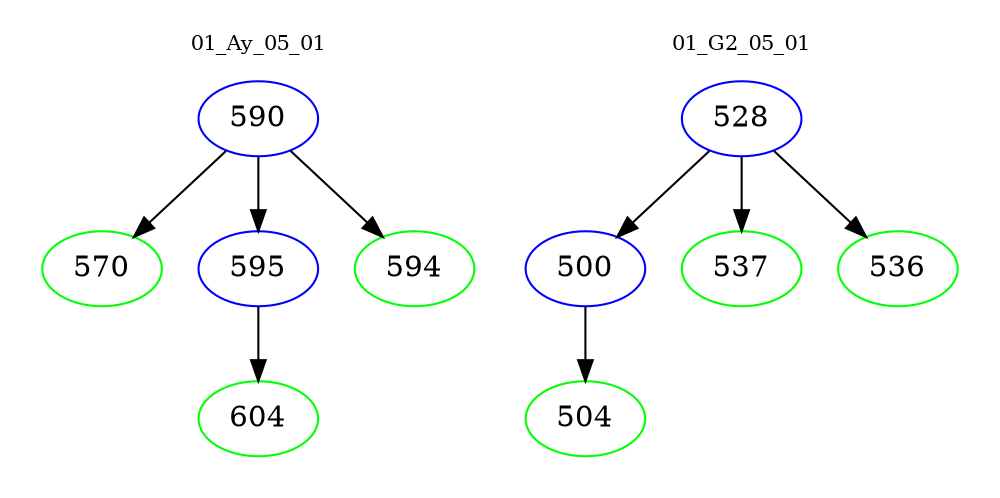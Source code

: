 digraph{
subgraph cluster_0 {
color = white
label = "01_Ay_05_01";
fontsize=10;
T0_590 [label="590", color="blue"]
T0_590 -> T0_570 [color="black"]
T0_570 [label="570", color="green"]
T0_590 -> T0_595 [color="black"]
T0_595 [label="595", color="blue"]
T0_595 -> T0_604 [color="black"]
T0_604 [label="604", color="green"]
T0_590 -> T0_594 [color="black"]
T0_594 [label="594", color="green"]
}
subgraph cluster_1 {
color = white
label = "01_G2_05_01";
fontsize=10;
T1_528 [label="528", color="blue"]
T1_528 -> T1_500 [color="black"]
T1_500 [label="500", color="blue"]
T1_500 -> T1_504 [color="black"]
T1_504 [label="504", color="green"]
T1_528 -> T1_537 [color="black"]
T1_537 [label="537", color="green"]
T1_528 -> T1_536 [color="black"]
T1_536 [label="536", color="green"]
}
}
